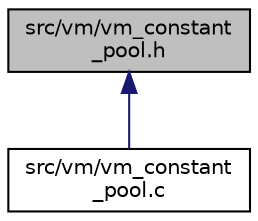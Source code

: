 digraph "src/vm/vm_constant_pool.h"
{
  edge [fontname="Helvetica",fontsize="10",labelfontname="Helvetica",labelfontsize="10"];
  node [fontname="Helvetica",fontsize="10",shape=record];
  Node3 [label="src/vm/vm_constant\l_pool.h",height=0.2,width=0.4,color="black", fillcolor="grey75", style="filled", fontcolor="black"];
  Node3 -> Node4 [dir="back",color="midnightblue",fontsize="10",style="solid",fontname="Helvetica"];
  Node4 [label="src/vm/vm_constant\l_pool.c",height=0.2,width=0.4,color="black", fillcolor="white", style="filled",URL="$vm__constant__pool_8c.html"];
}
